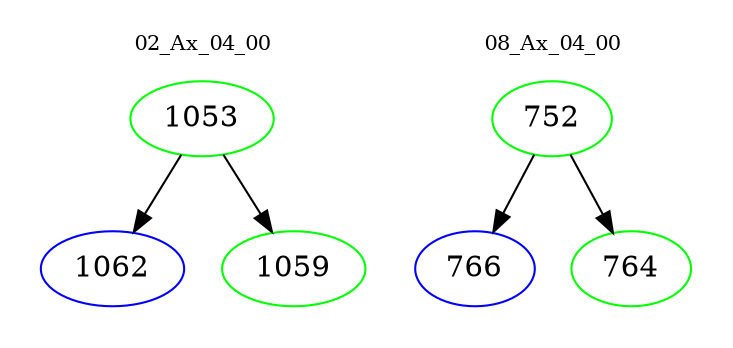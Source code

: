 digraph{
subgraph cluster_0 {
color = white
label = "02_Ax_04_00";
fontsize=10;
T0_1053 [label="1053", color="green"]
T0_1053 -> T0_1062 [color="black"]
T0_1062 [label="1062", color="blue"]
T0_1053 -> T0_1059 [color="black"]
T0_1059 [label="1059", color="green"]
}
subgraph cluster_1 {
color = white
label = "08_Ax_04_00";
fontsize=10;
T1_752 [label="752", color="green"]
T1_752 -> T1_766 [color="black"]
T1_766 [label="766", color="blue"]
T1_752 -> T1_764 [color="black"]
T1_764 [label="764", color="green"]
}
}
